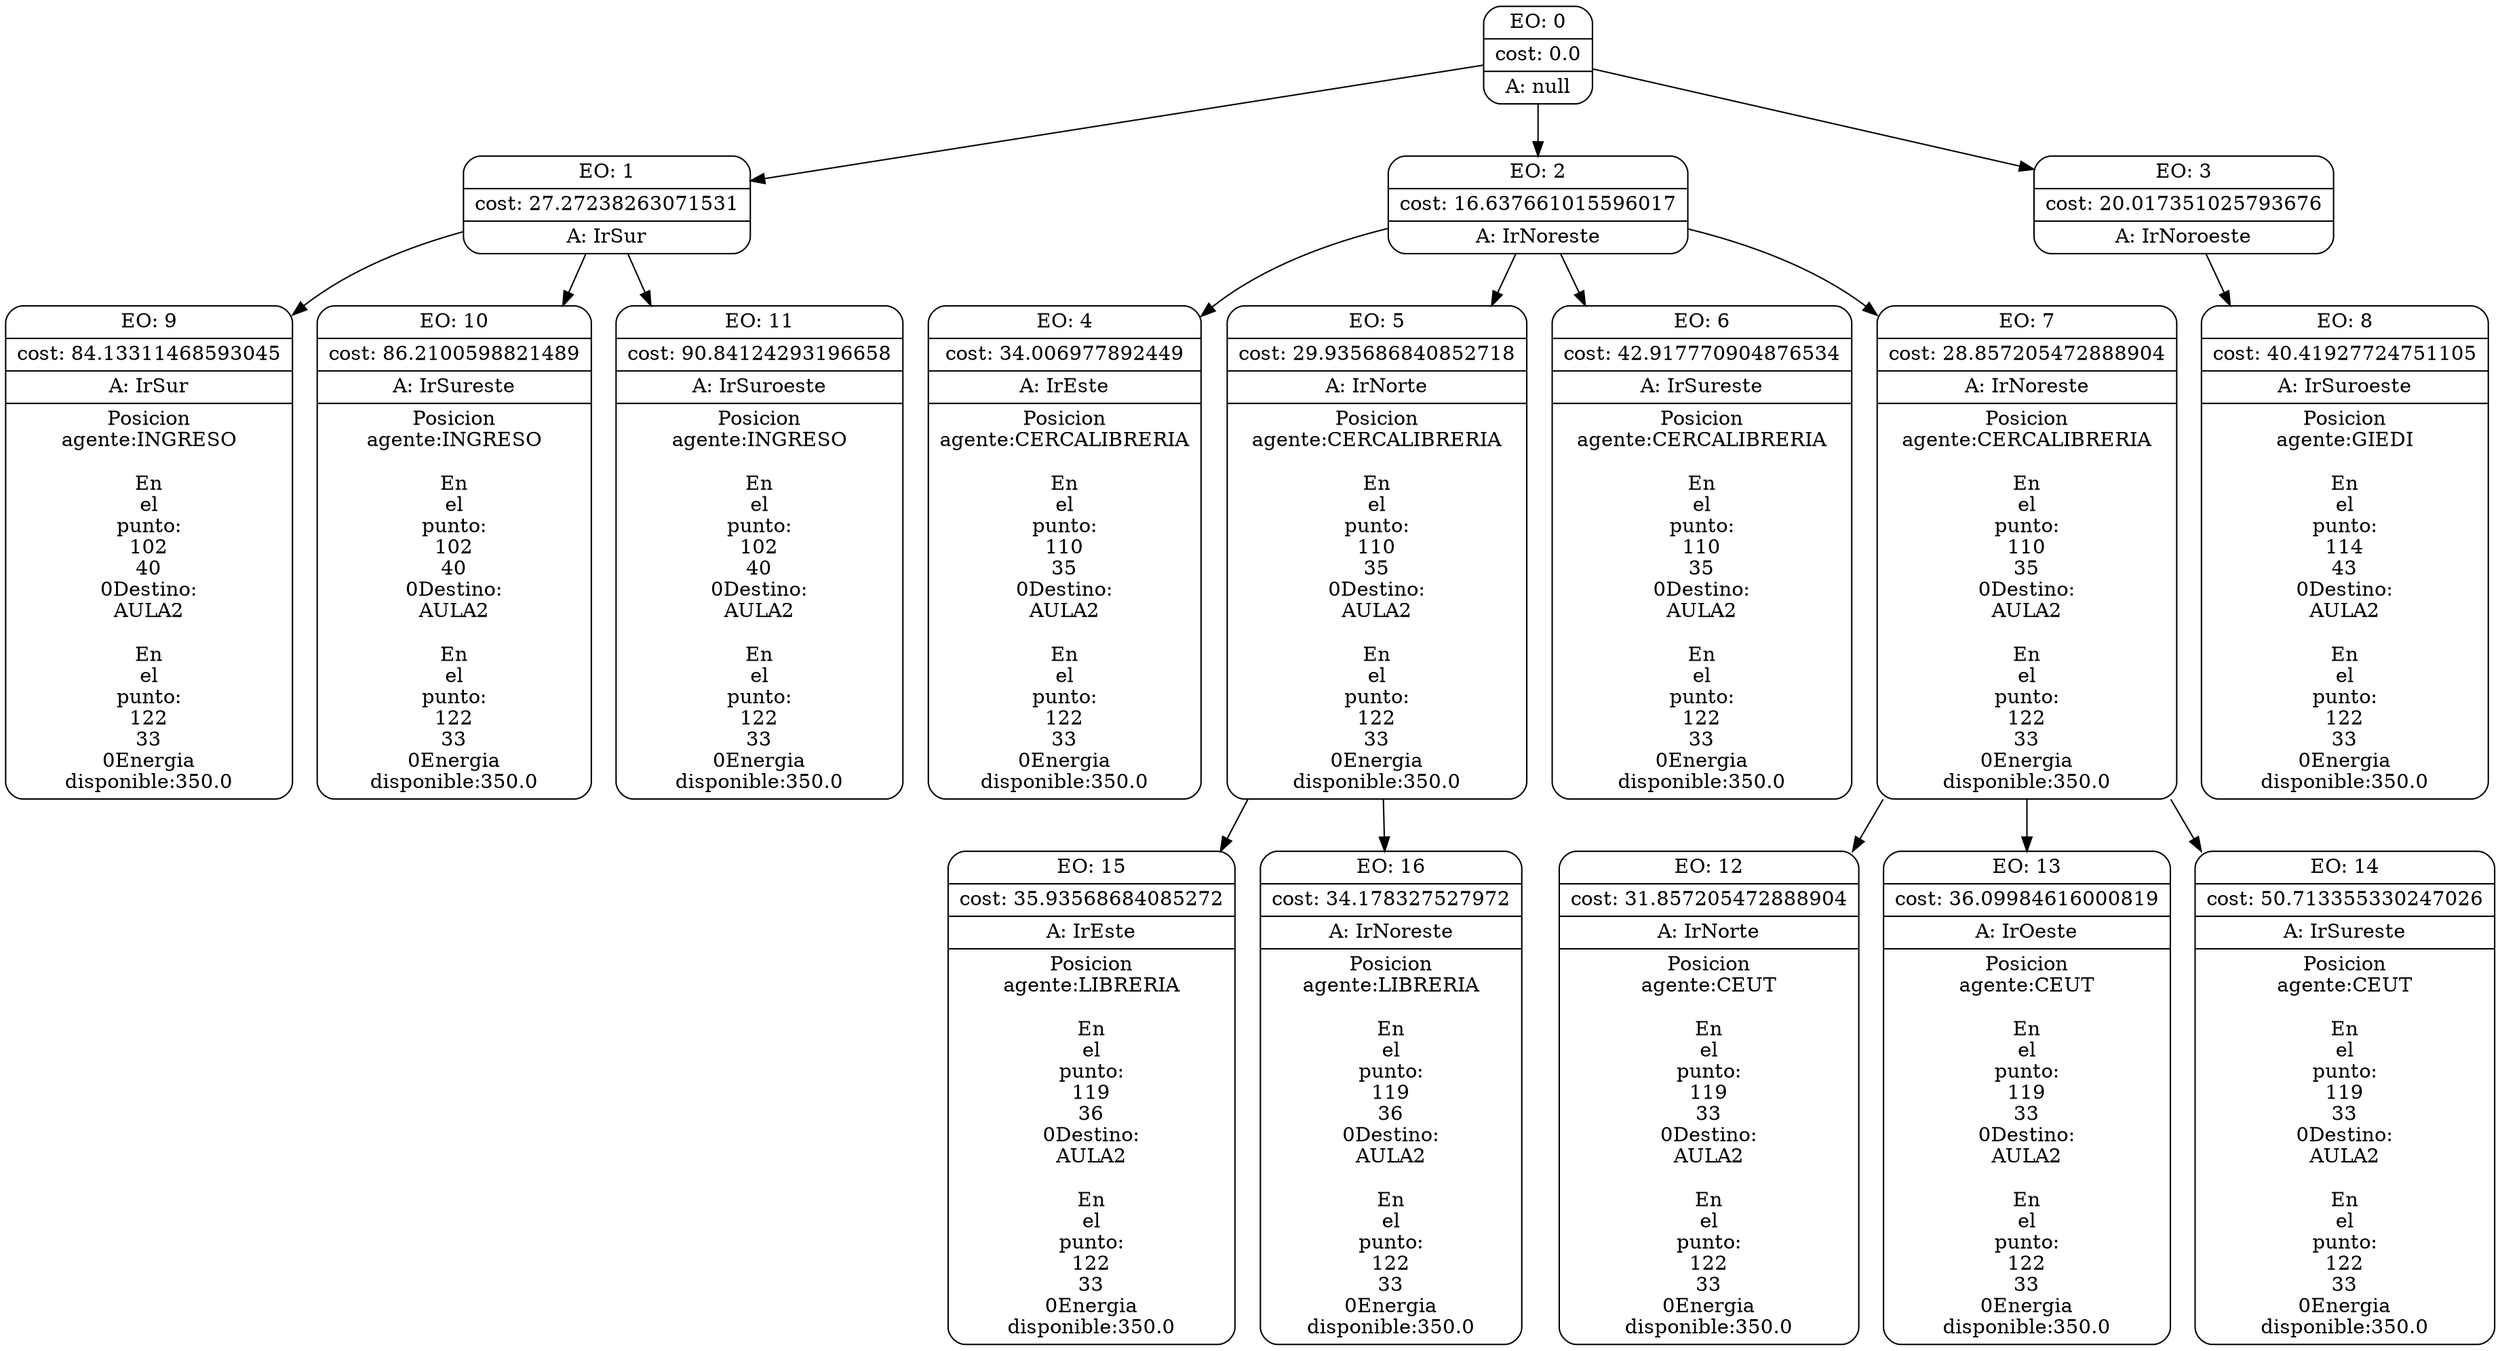 digraph g {
node [shape = Mrecord];
nodo0[label="{EO: 0|cost: 0.0|A: null}"]
nodo1[label="{EO: 1|cost: 27.27238263071531|A: IrSur}"]
nodo9[label="{EO: 9|cost: 84.13311468593045|A: IrSur|Posicion\nagente:INGRESO\n\nEn\nel\npunto:\n102\n40\n0
Destino:\nAULA2\n\nEn\nel\npunto:\n122\n33\n0
Energia\ndisponible:350.0
}"]

nodo1 -> nodo9;
nodo10[label="{EO: 10|cost: 86.2100598821489|A: IrSureste|Posicion\nagente:INGRESO\n\nEn\nel\npunto:\n102\n40\n0
Destino:\nAULA2\n\nEn\nel\npunto:\n122\n33\n0
Energia\ndisponible:350.0
}"]

nodo1 -> nodo10;
nodo11[label="{EO: 11|cost: 90.84124293196658|A: IrSuroeste|Posicion\nagente:INGRESO\n\nEn\nel\npunto:\n102\n40\n0
Destino:\nAULA2\n\nEn\nel\npunto:\n122\n33\n0
Energia\ndisponible:350.0
}"]

nodo1 -> nodo11;

nodo0 -> nodo1;
nodo2[label="{EO: 2|cost: 16.637661015596017|A: IrNoreste}"]
nodo4[label="{EO: 4|cost: 34.006977892449|A: IrEste|Posicion\nagente:CERCALIBRERIA\n\nEn\nel\npunto:\n110\n35\n0
Destino:\nAULA2\n\nEn\nel\npunto:\n122\n33\n0
Energia\ndisponible:350.0
}"]

nodo2 -> nodo4;
nodo5[label="{EO: 5|cost: 29.935686840852718|A: IrNorte|Posicion\nagente:CERCALIBRERIA\n\nEn\nel\npunto:\n110\n35\n0
Destino:\nAULA2\n\nEn\nel\npunto:\n122\n33\n0
Energia\ndisponible:350.0
}"]
nodo15[label="{EO: 15|cost: 35.93568684085272|A: IrEste|Posicion\nagente:LIBRERIA\n\nEn\nel\npunto:\n119\n36\n0
Destino:\nAULA2\n\nEn\nel\npunto:\n122\n33\n0
Energia\ndisponible:350.0
}"]

nodo5 -> nodo15;
nodo16[label="{EO: 16|cost: 34.178327527972|A: IrNoreste|Posicion\nagente:LIBRERIA\n\nEn\nel\npunto:\n119\n36\n0
Destino:\nAULA2\n\nEn\nel\npunto:\n122\n33\n0
Energia\ndisponible:350.0
}"]

nodo5 -> nodo16;

nodo2 -> nodo5;
nodo6[label="{EO: 6|cost: 42.917770904876534|A: IrSureste|Posicion\nagente:CERCALIBRERIA\n\nEn\nel\npunto:\n110\n35\n0
Destino:\nAULA2\n\nEn\nel\npunto:\n122\n33\n0
Energia\ndisponible:350.0
}"]

nodo2 -> nodo6;
nodo7[label="{EO: 7|cost: 28.857205472888904|A: IrNoreste|Posicion\nagente:CERCALIBRERIA\n\nEn\nel\npunto:\n110\n35\n0
Destino:\nAULA2\n\nEn\nel\npunto:\n122\n33\n0
Energia\ndisponible:350.0
}"]
nodo12[label="{EO: 12|cost: 31.857205472888904|A: IrNorte|Posicion\nagente:CEUT\n\nEn\nel\npunto:\n119\n33\n0
Destino:\nAULA2\n\nEn\nel\npunto:\n122\n33\n0
Energia\ndisponible:350.0
}"]

nodo7 -> nodo12;
nodo13[label="{EO: 13|cost: 36.09984616000819|A: IrOeste|Posicion\nagente:CEUT\n\nEn\nel\npunto:\n119\n33\n0
Destino:\nAULA2\n\nEn\nel\npunto:\n122\n33\n0
Energia\ndisponible:350.0
}"]

nodo7 -> nodo13;
nodo14[label="{EO: 14|cost: 50.713355330247026|A: IrSureste|Posicion\nagente:CEUT\n\nEn\nel\npunto:\n119\n33\n0
Destino:\nAULA2\n\nEn\nel\npunto:\n122\n33\n0
Energia\ndisponible:350.0
}"]

nodo7 -> nodo14;

nodo2 -> nodo7;

nodo0 -> nodo2;
nodo3[label="{EO: 3|cost: 20.017351025793676|A: IrNoroeste}"]
nodo8[label="{EO: 8|cost: 40.41927724751105|A: IrSuroeste|Posicion\nagente:GIEDI\n\nEn\nel\npunto:\n114\n43\n0
Destino:\nAULA2\n\nEn\nel\npunto:\n122\n33\n0
Energia\ndisponible:350.0
}"]

nodo3 -> nodo8;

nodo0 -> nodo3;


}